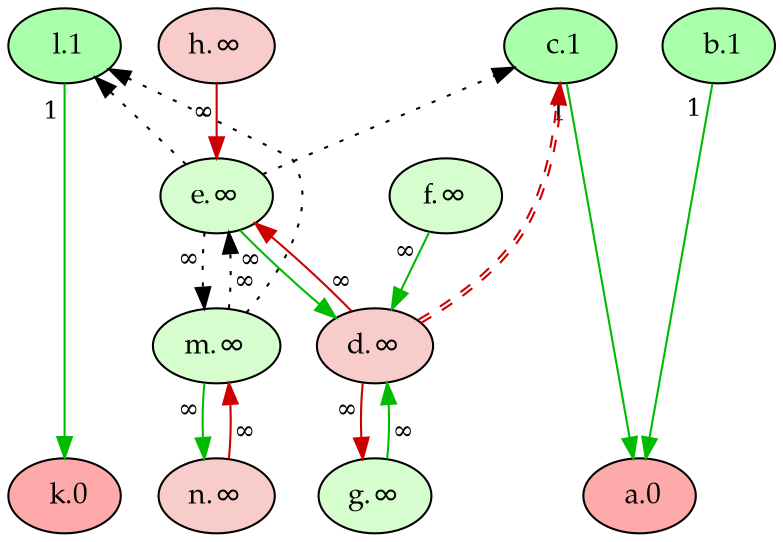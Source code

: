 digraph {
    rankdir="TB"
    node [style=filled fontname="Palatino" fontsize=14]
    node [fillcolor="#AAFFAA"]
    "l" [label=" l.1"]
    "c" [label=" c.1"]
    "b" [label=" b.1"]
    node [fillcolor="#FFAAAA"]
    "a" [label=" a.0"]
    "k" [label=" k.0"]
    node [fillcolor="#d5fdce"]
    "e" [label="e.∞"]
    "m" [label="m.∞"]
    "f" [label="f.∞"]
    "g" [label="g.∞"]
    node [fillcolor="#f7cccb"]
    "d" [label="d.∞"]
    "h" [label="h.∞"]
    "n" [label="n.∞"]
    edge[labeldistance=1.5 fontsize=12]
    edge [color="#00BB00" style="solid" dir="forward" taillabel="1"]
           "b" -> "a" 
           "c" -> "a" 
           "l" -> "k" 
    edge [color="#00BB00" style="solid" dir="forward" taillabel="∞"]
           "e" -> "d" 
           "f" -> "d" 
           "g" -> "d" 
           "m" -> "n" 
    edge [color="#CC0000" style="solid" dir="forward" taillabel="∞"]
           "d" -> "e" 
           "d" -> "g" 
           "h" -> "e" 
           "n" -> "m" 
    edge [color="black" style="dotted" dir="forward" taillabel="∞"]
           "m" -> "e" 
           "e" -> "m" 
    edge [color="#CC0000:#CC0000" style="dashed" dir="forward" taillabel="" constraint=false]
           "d" -> "c" 
    edge [color="black" style="dotted" dir="forward" taillabel="" constraint=false]
           "e" -> "c" 
           "e" -> "l" 
           "m" -> "l" 
    {rank = max a k}
    {rank = min l c b}
}
